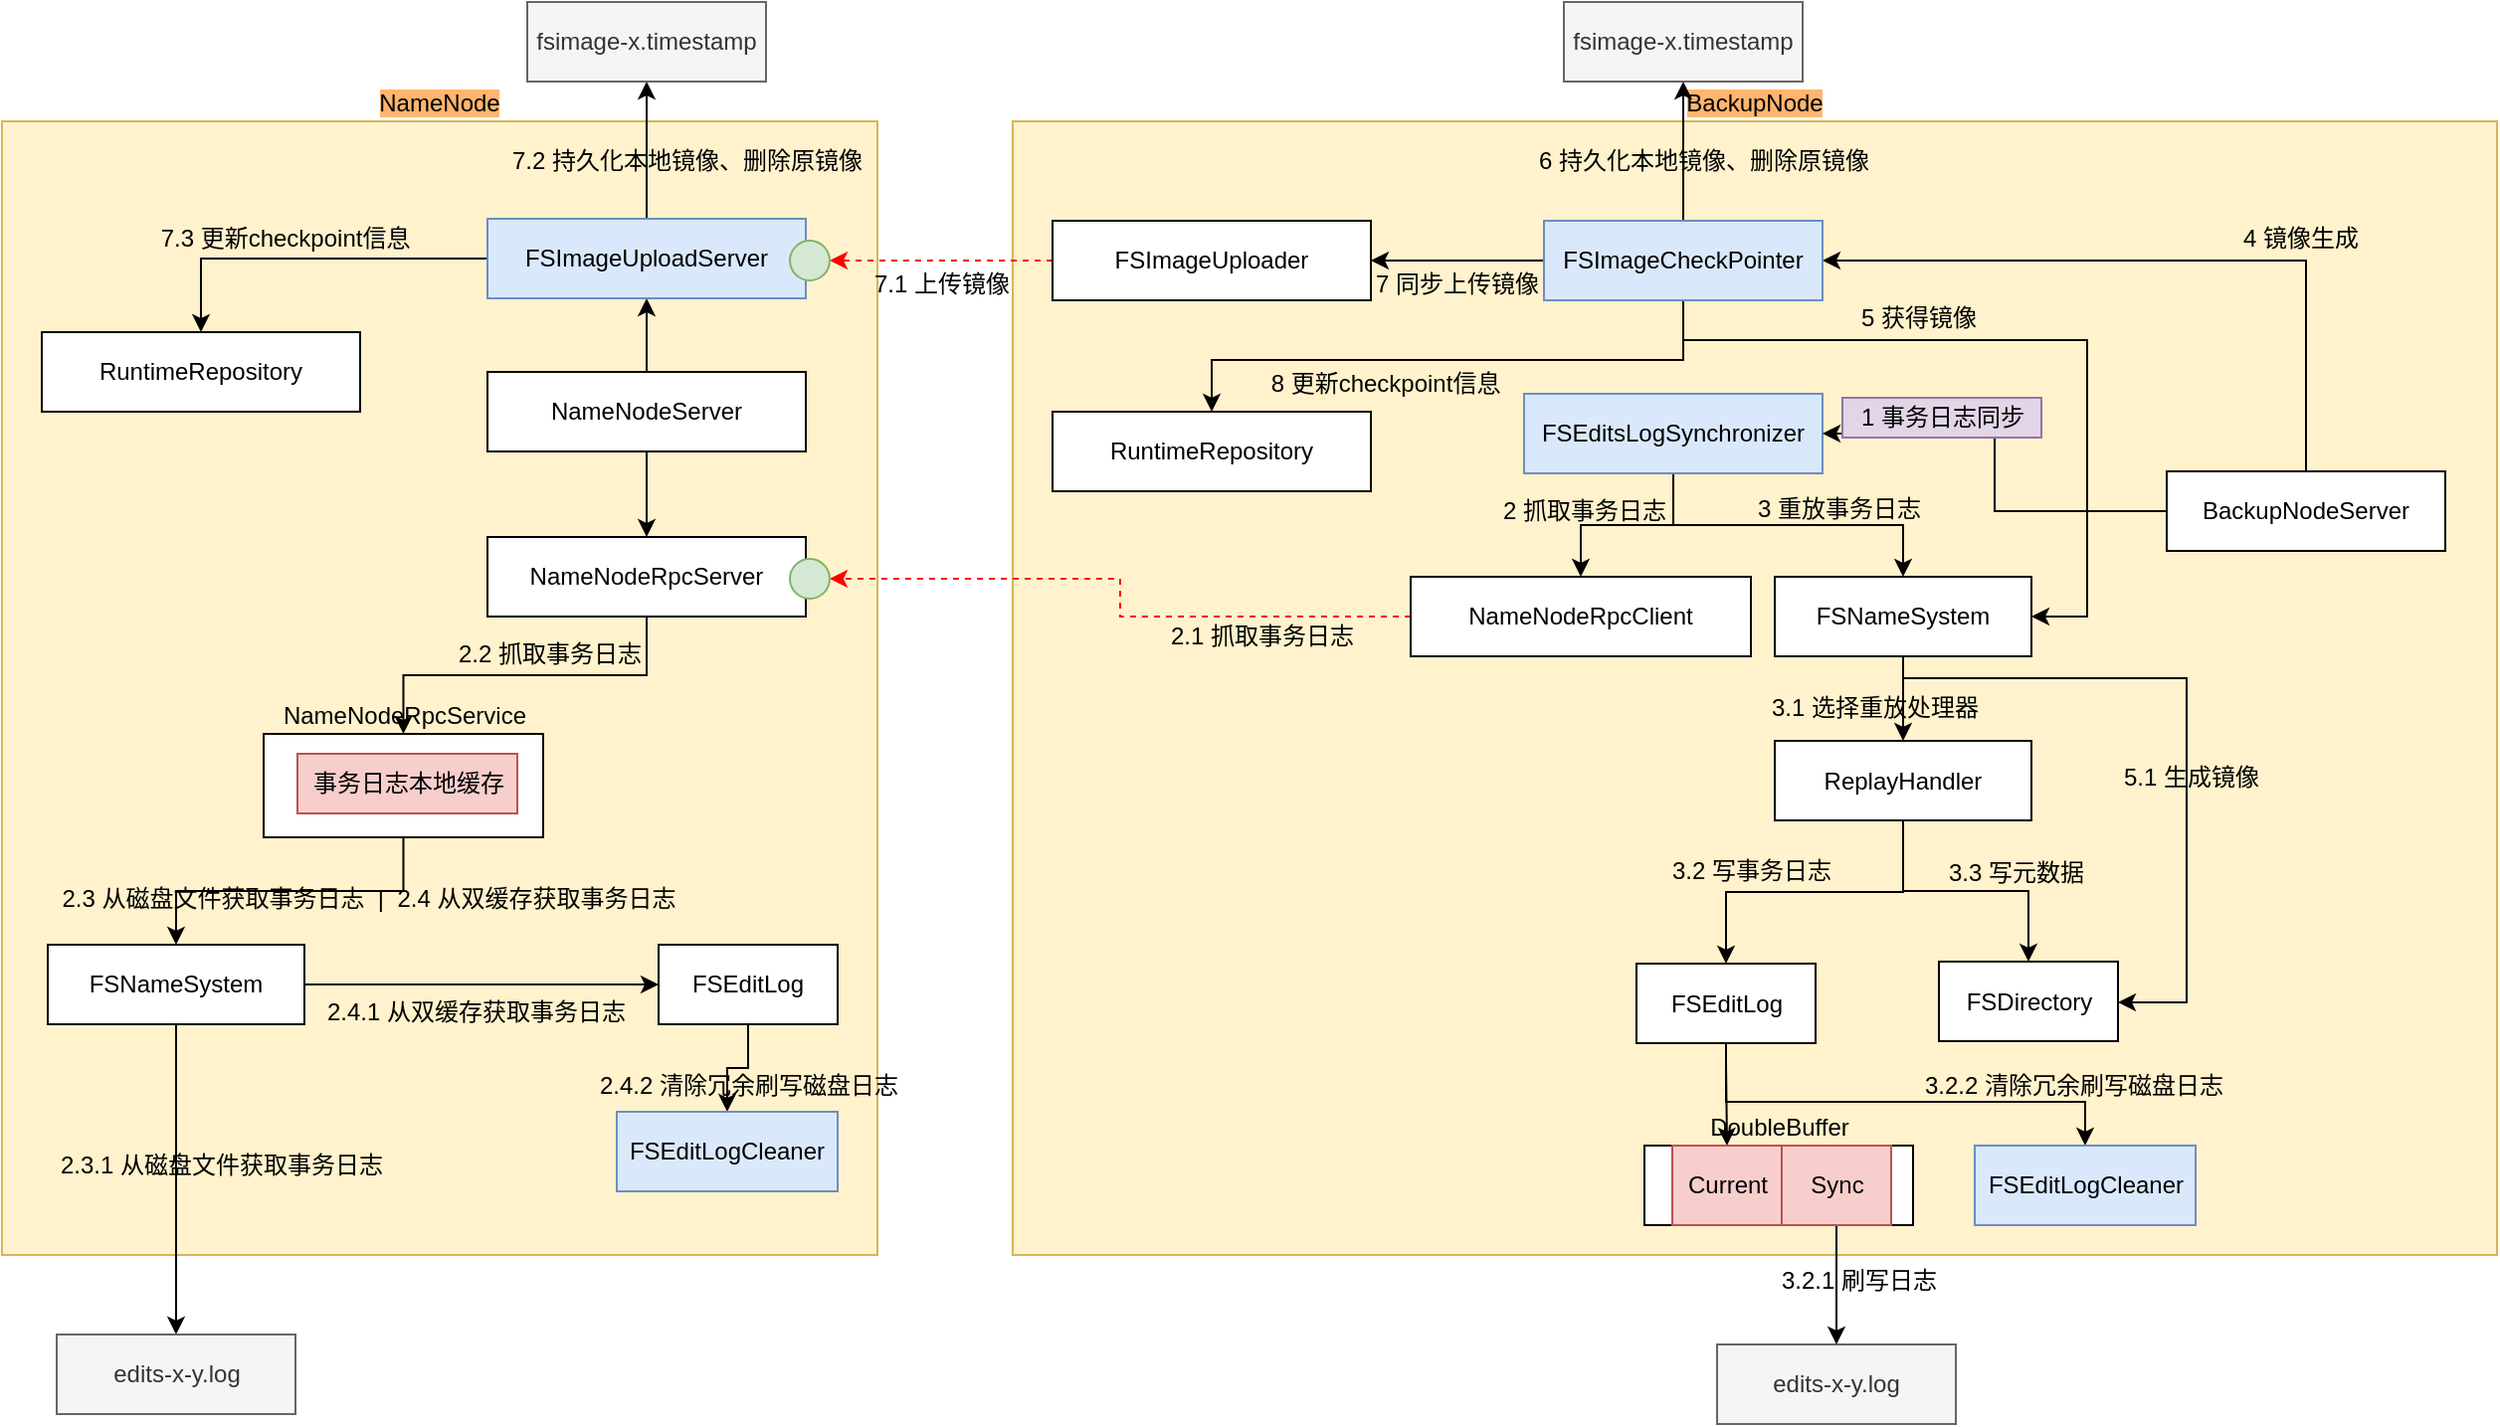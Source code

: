 <mxfile version="15.8.7" type="device"><diagram id="waiGSyyG22LT-aKKZDo8" name="第 1 页"><mxGraphModel dx="2399" dy="2401" grid="1" gridSize="10" guides="1" tooltips="1" connect="1" arrows="1" fold="1" page="1" pageScale="1" pageWidth="827" pageHeight="1169" math="0" shadow="0"><root><mxCell id="0"/><mxCell id="1" parent="0"/><mxCell id="rDz-PDgdTgbrE1-TCpwS-2" value="&lt;span style=&quot;&quot;&gt;NameNode&lt;/span&gt;" style="rounded=0;whiteSpace=wrap;html=1;fillColor=#fff2cc;strokeColor=#d6b656;labelPosition=center;verticalLabelPosition=top;align=center;verticalAlign=bottom;labelBorderColor=none;labelBackgroundColor=#FFB570;" parent="1" vertex="1"><mxGeometry x="-780" y="-1080" width="440" height="570" as="geometry"/></mxCell><mxCell id="L1q1lAa6q2ubZgtXBXZw-65" style="edgeStyle=orthogonalEdgeStyle;rounded=0;orthogonalLoop=1;jettySize=auto;html=1;strokeColor=#000000;" edge="1" parent="1" source="rDz-PDgdTgbrE1-TCpwS-5" target="L1q1lAa6q2ubZgtXBXZw-64"><mxGeometry relative="1" as="geometry"/></mxCell><mxCell id="L1q1lAa6q2ubZgtXBXZw-71" style="edgeStyle=orthogonalEdgeStyle;rounded=0;orthogonalLoop=1;jettySize=auto;html=1;strokeColor=#000000;" edge="1" parent="1" source="rDz-PDgdTgbrE1-TCpwS-5" target="L1q1lAa6q2ubZgtXBXZw-70"><mxGeometry relative="1" as="geometry"/></mxCell><mxCell id="rDz-PDgdTgbrE1-TCpwS-5" value="&lt;span style=&quot;text-align: left&quot;&gt;FSNameSystem&lt;/span&gt;" style="rounded=0;whiteSpace=wrap;html=1;labelPosition=center;verticalLabelPosition=middle;align=center;verticalAlign=middle;" parent="1" vertex="1"><mxGeometry x="-757" y="-666" width="129" height="40" as="geometry"/></mxCell><mxCell id="-xkuN6hQDp7GZXVbP_bj-12" style="edgeStyle=orthogonalEdgeStyle;rounded=0;orthogonalLoop=1;jettySize=auto;html=1;" parent="1" source="rDz-PDgdTgbrE1-TCpwS-6" target="rDz-PDgdTgbrE1-TCpwS-59" edge="1"><mxGeometry relative="1" as="geometry"/></mxCell><mxCell id="rDz-PDgdTgbrE1-TCpwS-6" value="&lt;span style=&quot;text-align: left&quot;&gt;NameNodeRpcServer&lt;br&gt;&lt;/span&gt;" style="rounded=0;whiteSpace=wrap;html=1;labelPosition=center;verticalLabelPosition=middle;align=center;verticalAlign=middle;" parent="1" vertex="1"><mxGeometry x="-536" y="-871" width="160" height="40" as="geometry"/></mxCell><mxCell id="rDz-PDgdTgbrE1-TCpwS-10" value="BackupNode" style="rounded=0;whiteSpace=wrap;html=1;fillColor=#fff2cc;strokeColor=#d6b656;labelPosition=center;verticalLabelPosition=top;align=center;verticalAlign=bottom;labelBackgroundColor=#FFB570;" parent="1" vertex="1"><mxGeometry x="-272" y="-1080" width="746" height="570" as="geometry"/></mxCell><mxCell id="L1q1lAa6q2ubZgtXBXZw-3" style="edgeStyle=orthogonalEdgeStyle;rounded=0;orthogonalLoop=1;jettySize=auto;html=1;" edge="1" parent="1" source="rDz-PDgdTgbrE1-TCpwS-11" target="L1q1lAa6q2ubZgtXBXZw-2"><mxGeometry relative="1" as="geometry"/></mxCell><mxCell id="L1q1lAa6q2ubZgtXBXZw-9" style="edgeStyle=orthogonalEdgeStyle;rounded=0;orthogonalLoop=1;jettySize=auto;html=1;strokeColor=#000000;" edge="1" parent="1" source="rDz-PDgdTgbrE1-TCpwS-11" target="L1q1lAa6q2ubZgtXBXZw-8"><mxGeometry relative="1" as="geometry"/></mxCell><mxCell id="rDz-PDgdTgbrE1-TCpwS-11" value="&lt;div style=&quot;text-align: center&quot;&gt;&lt;span style=&quot;text-align: left&quot;&gt;FSEditsLogSynchronizer&lt;/span&gt;&lt;/div&gt;" style="rounded=0;whiteSpace=wrap;html=1;labelPosition=center;verticalLabelPosition=middle;align=center;verticalAlign=middle;fillColor=#dae8fc;strokeColor=#6c8ebf;" parent="1" vertex="1"><mxGeometry x="-15" y="-943" width="150" height="40" as="geometry"/></mxCell><mxCell id="L1q1lAa6q2ubZgtXBXZw-51" style="edgeStyle=orthogonalEdgeStyle;rounded=0;orthogonalLoop=1;jettySize=auto;html=1;entryX=0.5;entryY=0;entryDx=0;entryDy=0;strokeColor=#000000;" edge="1" parent="1" source="rDz-PDgdTgbrE1-TCpwS-59" target="rDz-PDgdTgbrE1-TCpwS-5"><mxGeometry relative="1" as="geometry"/></mxCell><mxCell id="rDz-PDgdTgbrE1-TCpwS-59" value="&lt;span style=&quot;text-align: left&quot;&gt;NameNodeRpcService&lt;br&gt;&lt;/span&gt;" style="rounded=0;whiteSpace=wrap;html=1;labelPosition=center;verticalLabelPosition=top;align=center;verticalAlign=bottom;" parent="1" vertex="1"><mxGeometry x="-648.5" y="-772" width="140.5" height="52" as="geometry"/></mxCell><mxCell id="-xkuN6hQDp7GZXVbP_bj-4" style="edgeStyle=orthogonalEdgeStyle;rounded=0;orthogonalLoop=1;jettySize=auto;html=1;" parent="1" source="-xkuN6hQDp7GZXVbP_bj-3" target="rDz-PDgdTgbrE1-TCpwS-11" edge="1"><mxGeometry relative="1" as="geometry"/></mxCell><mxCell id="-xkuN6hQDp7GZXVbP_bj-6" style="edgeStyle=orthogonalEdgeStyle;rounded=0;orthogonalLoop=1;jettySize=auto;html=1;entryX=1;entryY=0.5;entryDx=0;entryDy=0;" parent="1" source="-xkuN6hQDp7GZXVbP_bj-3" target="-xkuN6hQDp7GZXVbP_bj-5" edge="1"><mxGeometry relative="1" as="geometry"><Array as="points"><mxPoint x="378" y="-1010"/></Array></mxGeometry></mxCell><mxCell id="-xkuN6hQDp7GZXVbP_bj-3" value="&lt;span style=&quot;text-align: left&quot;&gt;BackupNodeServer&lt;br&gt;&lt;/span&gt;" style="rounded=0;whiteSpace=wrap;html=1;labelPosition=center;verticalLabelPosition=middle;align=center;verticalAlign=middle;" parent="1" vertex="1"><mxGeometry x="308" y="-904" width="140" height="40" as="geometry"/></mxCell><mxCell id="L1q1lAa6q2ubZgtXBXZw-30" style="edgeStyle=orthogonalEdgeStyle;rounded=0;orthogonalLoop=1;jettySize=auto;html=1;entryX=1;entryY=0.5;entryDx=0;entryDy=0;strokeColor=#000000;" edge="1" parent="1" source="-xkuN6hQDp7GZXVbP_bj-5" target="L1q1lAa6q2ubZgtXBXZw-8"><mxGeometry relative="1" as="geometry"><Array as="points"><mxPoint x="65" y="-970"/><mxPoint x="268" y="-970"/><mxPoint x="268" y="-831"/></Array></mxGeometry></mxCell><mxCell id="L1q1lAa6q2ubZgtXBXZw-36" style="edgeStyle=orthogonalEdgeStyle;rounded=0;orthogonalLoop=1;jettySize=auto;html=1;entryX=0.5;entryY=1;entryDx=0;entryDy=0;strokeColor=#000000;" edge="1" parent="1" source="-xkuN6hQDp7GZXVbP_bj-5" target="L1q1lAa6q2ubZgtXBXZw-35"><mxGeometry relative="1" as="geometry"/></mxCell><mxCell id="L1q1lAa6q2ubZgtXBXZw-39" style="edgeStyle=orthogonalEdgeStyle;rounded=0;orthogonalLoop=1;jettySize=auto;html=1;strokeColor=#000000;" edge="1" parent="1" source="-xkuN6hQDp7GZXVbP_bj-5" target="L1q1lAa6q2ubZgtXBXZw-38"><mxGeometry relative="1" as="geometry"/></mxCell><mxCell id="L1q1lAa6q2ubZgtXBXZw-42" style="edgeStyle=orthogonalEdgeStyle;rounded=0;orthogonalLoop=1;jettySize=auto;html=1;entryX=0.5;entryY=0;entryDx=0;entryDy=0;strokeColor=#000000;" edge="1" parent="1" source="-xkuN6hQDp7GZXVbP_bj-5" target="L1q1lAa6q2ubZgtXBXZw-41"><mxGeometry relative="1" as="geometry"><Array as="points"><mxPoint x="65" y="-960"/><mxPoint x="-172" y="-960"/></Array></mxGeometry></mxCell><mxCell id="-xkuN6hQDp7GZXVbP_bj-5" value="&lt;div style=&quot;text-align: left&quot;&gt;FSImageCheckPointer&lt;br&gt;&lt;/div&gt;" style="rounded=0;whiteSpace=wrap;html=1;labelPosition=center;verticalLabelPosition=middle;align=center;verticalAlign=middle;fillColor=#dae8fc;strokeColor=#6c8ebf;" parent="1" vertex="1"><mxGeometry x="-5" y="-1030" width="140" height="40" as="geometry"/></mxCell><mxCell id="-xkuN6hQDp7GZXVbP_bj-9" style="edgeStyle=orthogonalEdgeStyle;rounded=0;orthogonalLoop=1;jettySize=auto;html=1;entryX=0.5;entryY=0;entryDx=0;entryDy=0;" parent="1" source="-xkuN6hQDp7GZXVbP_bj-8" target="rDz-PDgdTgbrE1-TCpwS-6" edge="1"><mxGeometry relative="1" as="geometry"/></mxCell><mxCell id="L1q1lAa6q2ubZgtXBXZw-49" style="edgeStyle=orthogonalEdgeStyle;rounded=0;orthogonalLoop=1;jettySize=auto;html=1;entryX=0.5;entryY=1;entryDx=0;entryDy=0;strokeColor=#000000;" edge="1" parent="1" source="-xkuN6hQDp7GZXVbP_bj-8" target="L1q1lAa6q2ubZgtXBXZw-45"><mxGeometry relative="1" as="geometry"/></mxCell><mxCell id="-xkuN6hQDp7GZXVbP_bj-8" value="&lt;span style=&quot;text-align: left&quot;&gt;NameNodeServer&lt;br&gt;&lt;/span&gt;" style="rounded=0;whiteSpace=wrap;html=1;labelPosition=center;verticalLabelPosition=middle;align=center;verticalAlign=middle;" parent="1" vertex="1"><mxGeometry x="-536" y="-954" width="160" height="40" as="geometry"/></mxCell><mxCell id="L1q1lAa6q2ubZgtXBXZw-1" value="1 事务日志同步" style="text;html=1;align=center;verticalAlign=middle;resizable=0;points=[];autosize=1;strokeColor=#9673a6;fillColor=#e1d5e7;" vertex="1" parent="1"><mxGeometry x="145" y="-941" width="100" height="20" as="geometry"/></mxCell><mxCell id="L1q1lAa6q2ubZgtXBXZw-6" style="edgeStyle=orthogonalEdgeStyle;rounded=0;orthogonalLoop=1;jettySize=auto;html=1;entryX=1;entryY=0.5;entryDx=0;entryDy=0;dashed=1;strokeColor=#FF0000;" edge="1" parent="1" source="L1q1lAa6q2ubZgtXBXZw-2" target="L1q1lAa6q2ubZgtXBXZw-5"><mxGeometry relative="1" as="geometry"/></mxCell><mxCell id="L1q1lAa6q2ubZgtXBXZw-2" value="&lt;span style=&quot;text-align: left&quot;&gt;NameNodeRpcClient&lt;br&gt;&lt;/span&gt;" style="rounded=0;whiteSpace=wrap;html=1;labelPosition=center;verticalLabelPosition=middle;align=center;verticalAlign=middle;" vertex="1" parent="1"><mxGeometry x="-72" y="-851" width="171" height="40" as="geometry"/></mxCell><mxCell id="L1q1lAa6q2ubZgtXBXZw-4" value="2 抓取事务日志" style="text;html=1;align=center;verticalAlign=middle;resizable=0;points=[];autosize=1;strokeColor=none;fillColor=none;" vertex="1" parent="1"><mxGeometry x="-35" y="-894" width="100" height="20" as="geometry"/></mxCell><mxCell id="L1q1lAa6q2ubZgtXBXZw-5" value="" style="ellipse;whiteSpace=wrap;html=1;aspect=fixed;fillColor=#d5e8d4;strokeColor=#82b366;" vertex="1" parent="1"><mxGeometry x="-384" y="-860" width="20" height="20" as="geometry"/></mxCell><mxCell id="L1q1lAa6q2ubZgtXBXZw-7" value="2.1 抓取事务日志" style="text;html=1;align=center;verticalAlign=middle;resizable=0;points=[];autosize=1;strokeColor=none;fillColor=none;" vertex="1" parent="1"><mxGeometry x="-202" y="-831" width="110" height="20" as="geometry"/></mxCell><mxCell id="L1q1lAa6q2ubZgtXBXZw-12" style="edgeStyle=orthogonalEdgeStyle;rounded=0;orthogonalLoop=1;jettySize=auto;html=1;entryX=0.5;entryY=0;entryDx=0;entryDy=0;strokeColor=#000000;" edge="1" parent="1" source="L1q1lAa6q2ubZgtXBXZw-8" target="L1q1lAa6q2ubZgtXBXZw-11"><mxGeometry relative="1" as="geometry"/></mxCell><mxCell id="L1q1lAa6q2ubZgtXBXZw-33" style="edgeStyle=orthogonalEdgeStyle;rounded=0;orthogonalLoop=1;jettySize=auto;html=1;strokeColor=#000000;" edge="1" parent="1" source="L1q1lAa6q2ubZgtXBXZw-8" target="L1q1lAa6q2ubZgtXBXZw-15"><mxGeometry relative="1" as="geometry"><Array as="points"><mxPoint x="175" y="-800"/><mxPoint x="318" y="-800"/><mxPoint x="318" y="-637"/></Array></mxGeometry></mxCell><mxCell id="L1q1lAa6q2ubZgtXBXZw-8" value="&lt;span style=&quot;text-align: left&quot;&gt;FSNameSystem&lt;/span&gt;" style="rounded=0;whiteSpace=wrap;html=1;labelPosition=center;verticalLabelPosition=middle;align=center;verticalAlign=middle;" vertex="1" parent="1"><mxGeometry x="111" y="-851" width="129" height="40" as="geometry"/></mxCell><mxCell id="L1q1lAa6q2ubZgtXBXZw-10" value="3 重放事务日志" style="text;html=1;align=center;verticalAlign=middle;resizable=0;points=[];autosize=1;strokeColor=none;fillColor=none;" vertex="1" parent="1"><mxGeometry x="93" y="-895" width="100" height="20" as="geometry"/></mxCell><mxCell id="L1q1lAa6q2ubZgtXBXZw-11" value="&lt;div style=&quot;text-align: left&quot;&gt;&lt;span&gt;ReplayHandler&lt;/span&gt;&lt;/div&gt;" style="rounded=0;whiteSpace=wrap;html=1;labelPosition=center;verticalLabelPosition=middle;align=center;verticalAlign=middle;" vertex="1" parent="1"><mxGeometry x="111" y="-768.5" width="129" height="40" as="geometry"/></mxCell><mxCell id="L1q1lAa6q2ubZgtXBXZw-13" style="edgeStyle=orthogonalEdgeStyle;rounded=0;orthogonalLoop=1;jettySize=auto;html=1;exitX=0.5;exitY=1;exitDx=0;exitDy=0;" edge="1" parent="1" target="L1q1lAa6q2ubZgtXBXZw-18" source="L1q1lAa6q2ubZgtXBXZw-11"><mxGeometry relative="1" as="geometry"><mxPoint x="187.071" y="-676" as="sourcePoint"/></mxGeometry></mxCell><mxCell id="L1q1lAa6q2ubZgtXBXZw-14" style="edgeStyle=orthogonalEdgeStyle;rounded=0;orthogonalLoop=1;jettySize=auto;html=1;exitX=0.5;exitY=1;exitDx=0;exitDy=0;" edge="1" parent="1" target="L1q1lAa6q2ubZgtXBXZw-15" source="L1q1lAa6q2ubZgtXBXZw-11"><mxGeometry relative="1" as="geometry"><mxPoint x="187.071" y="-676" as="sourcePoint"/></mxGeometry></mxCell><mxCell id="L1q1lAa6q2ubZgtXBXZw-15" value="&lt;div style=&quot;text-align: left&quot;&gt;FSDirectory&lt;br&gt;&lt;/div&gt;" style="rounded=0;whiteSpace=wrap;html=1;labelPosition=center;verticalLabelPosition=middle;align=center;verticalAlign=middle;" vertex="1" parent="1"><mxGeometry x="193.5" y="-657.5" width="90" height="40" as="geometry"/></mxCell><mxCell id="L1q1lAa6q2ubZgtXBXZw-16" style="edgeStyle=orthogonalEdgeStyle;rounded=0;orthogonalLoop=1;jettySize=auto;html=1;entryX=0.5;entryY=0;entryDx=0;entryDy=0;" edge="1" parent="1" target="L1q1lAa6q2ubZgtXBXZw-21"><mxGeometry relative="1" as="geometry"><mxPoint x="86.5" y="-606.5" as="sourcePoint"/></mxGeometry></mxCell><mxCell id="L1q1lAa6q2ubZgtXBXZw-17" style="edgeStyle=orthogonalEdgeStyle;rounded=0;orthogonalLoop=1;jettySize=auto;html=1;entryX=0.5;entryY=0;entryDx=0;entryDy=0;" edge="1" parent="1" source="L1q1lAa6q2ubZgtXBXZw-18" target="L1q1lAa6q2ubZgtXBXZw-24"><mxGeometry relative="1" as="geometry"><mxPoint x="86.5" y="-606.5" as="sourcePoint"/><Array as="points"><mxPoint x="86.5" y="-587"/><mxPoint x="267.5" y="-587"/></Array></mxGeometry></mxCell><mxCell id="L1q1lAa6q2ubZgtXBXZw-18" value="&lt;div style=&quot;text-align: left&quot;&gt;FSEditLog&lt;br&gt;&lt;/div&gt;" style="rounded=0;whiteSpace=wrap;html=1;labelPosition=center;verticalLabelPosition=middle;align=center;verticalAlign=middle;" vertex="1" parent="1"><mxGeometry x="41.5" y="-656.5" width="90" height="40" as="geometry"/></mxCell><mxCell id="L1q1lAa6q2ubZgtXBXZw-19" value="&lt;div style=&quot;text-align: center&quot;&gt;edits-x-y.log&lt;br&gt;&lt;/div&gt;" style="rounded=0;whiteSpace=wrap;html=1;labelPosition=center;verticalLabelPosition=middle;align=center;verticalAlign=middle;fillColor=#f5f5f5;fontColor=#333333;strokeColor=#666666;" vertex="1" parent="1"><mxGeometry x="82" y="-465" width="120" height="40" as="geometry"/></mxCell><mxCell id="L1q1lAa6q2ubZgtXBXZw-20" value="&lt;div style=&quot;text-align: left&quot;&gt;DoubleBuffer&lt;/div&gt;" style="rounded=0;whiteSpace=wrap;html=1;labelPosition=center;verticalLabelPosition=top;align=center;verticalAlign=bottom;" vertex="1" parent="1"><mxGeometry x="45.5" y="-565" width="135" height="40" as="geometry"/></mxCell><mxCell id="L1q1lAa6q2ubZgtXBXZw-21" value="&lt;div style=&quot;text-align: left&quot;&gt;Current&lt;/div&gt;" style="rounded=0;whiteSpace=wrap;html=1;labelPosition=center;verticalLabelPosition=middle;align=center;verticalAlign=middle;fillColor=#f8cecc;strokeColor=#b85450;" vertex="1" parent="1"><mxGeometry x="59.5" y="-565" width="55" height="40" as="geometry"/></mxCell><mxCell id="L1q1lAa6q2ubZgtXBXZw-22" style="edgeStyle=orthogonalEdgeStyle;rounded=0;orthogonalLoop=1;jettySize=auto;html=1;entryX=0.5;entryY=0;entryDx=0;entryDy=0;" edge="1" parent="1" source="L1q1lAa6q2ubZgtXBXZw-23" target="L1q1lAa6q2ubZgtXBXZw-19"><mxGeometry relative="1" as="geometry"/></mxCell><mxCell id="L1q1lAa6q2ubZgtXBXZw-23" value="&lt;div style=&quot;text-align: left&quot;&gt;Sync&lt;/div&gt;" style="rounded=0;whiteSpace=wrap;html=1;labelPosition=center;verticalLabelPosition=middle;align=center;verticalAlign=middle;fillColor=#f8cecc;strokeColor=#b85450;" vertex="1" parent="1"><mxGeometry x="114.5" y="-565" width="55" height="40" as="geometry"/></mxCell><mxCell id="L1q1lAa6q2ubZgtXBXZw-24" value="&lt;div style=&quot;text-align: left&quot;&gt;FSEditLogCleaner&lt;br&gt;&lt;/div&gt;" style="rounded=0;whiteSpace=wrap;html=1;labelPosition=center;verticalLabelPosition=middle;align=center;verticalAlign=middle;fillColor=#dae8fc;strokeColor=#6c8ebf;" vertex="1" parent="1"><mxGeometry x="211.5" y="-565" width="111" height="40" as="geometry"/></mxCell><mxCell id="L1q1lAa6q2ubZgtXBXZw-25" value="3.2 写事务日志" style="text;html=1;align=center;verticalAlign=middle;resizable=0;points=[];autosize=1;strokeColor=none;fillColor=none;" vertex="1" parent="1"><mxGeometry x="48.5" y="-713.5" width="100" height="20" as="geometry"/></mxCell><mxCell id="L1q1lAa6q2ubZgtXBXZw-26" value="3.3 写元数据" style="text;html=1;align=center;verticalAlign=middle;resizable=0;points=[];autosize=1;strokeColor=none;fillColor=none;" vertex="1" parent="1"><mxGeometry x="192" y="-712" width="80" height="20" as="geometry"/></mxCell><mxCell id="L1q1lAa6q2ubZgtXBXZw-27" value="3.2.1 刷写日志" style="text;html=1;align=center;verticalAlign=middle;resizable=0;points=[];autosize=1;strokeColor=none;fillColor=none;" vertex="1" parent="1"><mxGeometry x="107.5" y="-507" width="90" height="20" as="geometry"/></mxCell><mxCell id="L1q1lAa6q2ubZgtXBXZw-28" value="3.2.2 清除冗余刷写磁盘日志" style="text;html=1;align=center;verticalAlign=middle;resizable=0;points=[];autosize=1;strokeColor=none;fillColor=none;" vertex="1" parent="1"><mxGeometry x="175.5" y="-605" width="170" height="20" as="geometry"/></mxCell><mxCell id="L1q1lAa6q2ubZgtXBXZw-29" value="4 镜像生成" style="text;html=1;align=center;verticalAlign=middle;resizable=0;points=[];autosize=1;strokeColor=none;fillColor=none;" vertex="1" parent="1"><mxGeometry x="340" y="-1031" width="70" height="20" as="geometry"/></mxCell><mxCell id="L1q1lAa6q2ubZgtXBXZw-31" value="5 获得镜像" style="text;html=1;align=center;verticalAlign=middle;resizable=0;points=[];autosize=1;strokeColor=none;fillColor=none;" vertex="1" parent="1"><mxGeometry x="148" y="-991" width="70" height="20" as="geometry"/></mxCell><mxCell id="L1q1lAa6q2ubZgtXBXZw-32" value="3.1 选择重放处理器" style="text;html=1;align=center;verticalAlign=middle;resizable=0;points=[];autosize=1;strokeColor=none;fillColor=none;" vertex="1" parent="1"><mxGeometry x="101" y="-795" width="120" height="20" as="geometry"/></mxCell><mxCell id="L1q1lAa6q2ubZgtXBXZw-34" value="5.1 生成镜像" style="text;html=1;align=center;verticalAlign=middle;resizable=0;points=[];autosize=1;strokeColor=none;fillColor=none;" vertex="1" parent="1"><mxGeometry x="280" y="-760" width="80" height="20" as="geometry"/></mxCell><mxCell id="L1q1lAa6q2ubZgtXBXZw-35" value="&lt;div style=&quot;text-align: center&quot;&gt;fsimage-x.timestamp&lt;br&gt;&lt;/div&gt;" style="rounded=0;whiteSpace=wrap;html=1;labelPosition=center;verticalLabelPosition=middle;align=center;verticalAlign=middle;fillColor=#f5f5f5;fontColor=#333333;strokeColor=#666666;" vertex="1" parent="1"><mxGeometry x="5" y="-1140" width="120" height="40" as="geometry"/></mxCell><mxCell id="L1q1lAa6q2ubZgtXBXZw-37" value="6 持久化本地镜像、删除原镜像" style="text;html=1;align=center;verticalAlign=middle;resizable=0;points=[];autosize=1;strokeColor=none;fillColor=none;" vertex="1" parent="1"><mxGeometry x="-15" y="-1070" width="180" height="20" as="geometry"/></mxCell><mxCell id="L1q1lAa6q2ubZgtXBXZw-47" style="edgeStyle=orthogonalEdgeStyle;rounded=0;orthogonalLoop=1;jettySize=auto;html=1;entryX=1;entryY=0.5;entryDx=0;entryDy=0;strokeColor=#FF0000;dashed=1;" edge="1" parent="1" source="L1q1lAa6q2ubZgtXBXZw-38" target="L1q1lAa6q2ubZgtXBXZw-46"><mxGeometry relative="1" as="geometry"/></mxCell><mxCell id="L1q1lAa6q2ubZgtXBXZw-38" value="&lt;span style=&quot;text-align: left&quot;&gt;FSImageUploader&lt;br&gt;&lt;/span&gt;" style="rounded=0;whiteSpace=wrap;html=1;labelPosition=center;verticalLabelPosition=middle;align=center;verticalAlign=middle;" vertex="1" parent="1"><mxGeometry x="-252" y="-1030" width="160" height="40" as="geometry"/></mxCell><mxCell id="L1q1lAa6q2ubZgtXBXZw-40" value="7 同步上传镜像" style="text;html=1;align=center;verticalAlign=middle;resizable=0;points=[];autosize=1;strokeColor=none;fillColor=none;" vertex="1" parent="1"><mxGeometry x="-99" y="-1008" width="100" height="20" as="geometry"/></mxCell><mxCell id="L1q1lAa6q2ubZgtXBXZw-41" value="&lt;span style=&quot;text-align: left&quot;&gt;RuntimeRepository&lt;br&gt;&lt;/span&gt;" style="rounded=0;whiteSpace=wrap;html=1;labelPosition=center;verticalLabelPosition=middle;align=center;verticalAlign=middle;" vertex="1" parent="1"><mxGeometry x="-252" y="-934" width="160" height="40" as="geometry"/></mxCell><mxCell id="L1q1lAa6q2ubZgtXBXZw-43" value="8 更新checkpoint信息" style="text;html=1;align=center;verticalAlign=middle;resizable=0;points=[];autosize=1;strokeColor=none;fillColor=none;" vertex="1" parent="1"><mxGeometry x="-150" y="-958" width="130" height="20" as="geometry"/></mxCell><mxCell id="L1q1lAa6q2ubZgtXBXZw-58" style="edgeStyle=orthogonalEdgeStyle;rounded=0;orthogonalLoop=1;jettySize=auto;html=1;strokeColor=#000000;" edge="1" parent="1" source="L1q1lAa6q2ubZgtXBXZw-45" target="L1q1lAa6q2ubZgtXBXZw-56"><mxGeometry relative="1" as="geometry"/></mxCell><mxCell id="L1q1lAa6q2ubZgtXBXZw-61" style="edgeStyle=orthogonalEdgeStyle;rounded=0;orthogonalLoop=1;jettySize=auto;html=1;entryX=0.5;entryY=0;entryDx=0;entryDy=0;strokeColor=#000000;" edge="1" parent="1" source="L1q1lAa6q2ubZgtXBXZw-45" target="L1q1lAa6q2ubZgtXBXZw-60"><mxGeometry relative="1" as="geometry"/></mxCell><mxCell id="L1q1lAa6q2ubZgtXBXZw-45" value="&lt;span style=&quot;text-align: left&quot;&gt;FSImageUploadServer&lt;br&gt;&lt;/span&gt;" style="rounded=0;whiteSpace=wrap;html=1;labelPosition=center;verticalLabelPosition=middle;align=center;verticalAlign=middle;fillColor=#dae8fc;strokeColor=#6c8ebf;" vertex="1" parent="1"><mxGeometry x="-536" y="-1031" width="160" height="40" as="geometry"/></mxCell><mxCell id="L1q1lAa6q2ubZgtXBXZw-46" value="" style="ellipse;whiteSpace=wrap;html=1;aspect=fixed;fillColor=#d5e8d4;strokeColor=#82b366;" vertex="1" parent="1"><mxGeometry x="-384" y="-1020" width="20" height="20" as="geometry"/></mxCell><mxCell id="L1q1lAa6q2ubZgtXBXZw-48" value="7.1 上传镜像" style="text;html=1;align=center;verticalAlign=middle;resizable=0;points=[];autosize=1;strokeColor=none;fillColor=none;" vertex="1" parent="1"><mxGeometry x="-348" y="-1008" width="80" height="20" as="geometry"/></mxCell><mxCell id="L1q1lAa6q2ubZgtXBXZw-50" value="2.2 抓取事务日志" style="text;html=1;align=center;verticalAlign=middle;resizable=0;points=[];autosize=1;strokeColor=none;fillColor=none;" vertex="1" parent="1"><mxGeometry x="-560" y="-822" width="110" height="20" as="geometry"/></mxCell><mxCell id="L1q1lAa6q2ubZgtXBXZw-52" value="&lt;span style=&quot;text-align: left&quot;&gt;事务日志本地缓存&lt;br&gt;&lt;/span&gt;" style="rounded=0;whiteSpace=wrap;html=1;labelPosition=center;verticalLabelPosition=middle;align=center;verticalAlign=middle;fillColor=#f8cecc;strokeColor=#b85450;" vertex="1" parent="1"><mxGeometry x="-631.5" y="-762" width="110.5" height="30" as="geometry"/></mxCell><mxCell id="L1q1lAa6q2ubZgtXBXZw-54" value="2.3 从磁盘文件获取事务日志&amp;nbsp; |&amp;nbsp; 2.4 从双缓存获取事务日志" style="text;html=1;align=center;verticalAlign=middle;resizable=0;points=[];autosize=1;strokeColor=none;fillColor=none;" vertex="1" parent="1"><mxGeometry x="-756.5" y="-699" width="320" height="20" as="geometry"/></mxCell><mxCell id="L1q1lAa6q2ubZgtXBXZw-56" value="&lt;div style=&quot;text-align: center&quot;&gt;fsimage-x.timestamp&lt;br&gt;&lt;/div&gt;" style="rounded=0;whiteSpace=wrap;html=1;labelPosition=center;verticalLabelPosition=middle;align=center;verticalAlign=middle;fillColor=#f5f5f5;fontColor=#333333;strokeColor=#666666;" vertex="1" parent="1"><mxGeometry x="-516" y="-1140" width="120" height="40" as="geometry"/></mxCell><mxCell id="L1q1lAa6q2ubZgtXBXZw-59" value="7.2 持久化本地镜像、删除原镜像" style="text;html=1;align=center;verticalAlign=middle;resizable=0;points=[];autosize=1;strokeColor=none;fillColor=none;" vertex="1" parent="1"><mxGeometry x="-531" y="-1070" width="190" height="20" as="geometry"/></mxCell><mxCell id="L1q1lAa6q2ubZgtXBXZw-60" value="&lt;span style=&quot;text-align: left&quot;&gt;RuntimeRepository&lt;br&gt;&lt;/span&gt;" style="rounded=0;whiteSpace=wrap;html=1;labelPosition=center;verticalLabelPosition=middle;align=center;verticalAlign=middle;" vertex="1" parent="1"><mxGeometry x="-760" y="-974" width="160" height="40" as="geometry"/></mxCell><mxCell id="L1q1lAa6q2ubZgtXBXZw-62" value="7.3 更新checkpoint信息" style="text;html=1;align=center;verticalAlign=middle;resizable=0;points=[];autosize=1;strokeColor=none;fillColor=none;" vertex="1" parent="1"><mxGeometry x="-708" y="-1031" width="140" height="20" as="geometry"/></mxCell><mxCell id="L1q1lAa6q2ubZgtXBXZw-68" style="edgeStyle=orthogonalEdgeStyle;rounded=0;orthogonalLoop=1;jettySize=auto;html=1;strokeColor=#000000;" edge="1" parent="1" source="L1q1lAa6q2ubZgtXBXZw-64" target="L1q1lAa6q2ubZgtXBXZw-67"><mxGeometry relative="1" as="geometry"/></mxCell><mxCell id="L1q1lAa6q2ubZgtXBXZw-64" value="&lt;div style=&quot;text-align: left&quot;&gt;FSEditLog&lt;br&gt;&lt;/div&gt;" style="rounded=0;whiteSpace=wrap;html=1;labelPosition=center;verticalLabelPosition=middle;align=center;verticalAlign=middle;" vertex="1" parent="1"><mxGeometry x="-450" y="-666" width="90" height="40" as="geometry"/></mxCell><mxCell id="L1q1lAa6q2ubZgtXBXZw-66" value="2.4.1 从双缓存获取事务日志" style="text;html=1;align=center;verticalAlign=middle;resizable=0;points=[];autosize=1;strokeColor=none;fillColor=none;" vertex="1" parent="1"><mxGeometry x="-627.5" y="-642.5" width="170" height="20" as="geometry"/></mxCell><mxCell id="L1q1lAa6q2ubZgtXBXZw-67" value="&lt;div style=&quot;text-align: left&quot;&gt;FSEditLogCleaner&lt;br&gt;&lt;/div&gt;" style="rounded=0;whiteSpace=wrap;html=1;labelPosition=center;verticalLabelPosition=middle;align=center;verticalAlign=middle;fillColor=#dae8fc;strokeColor=#6c8ebf;" vertex="1" parent="1"><mxGeometry x="-471" y="-582" width="111" height="40" as="geometry"/></mxCell><mxCell id="L1q1lAa6q2ubZgtXBXZw-69" value="2.4.2 清除冗余刷写磁盘日志" style="text;html=1;align=center;verticalAlign=middle;resizable=0;points=[];autosize=1;strokeColor=none;fillColor=none;" vertex="1" parent="1"><mxGeometry x="-490" y="-605" width="170" height="20" as="geometry"/></mxCell><mxCell id="L1q1lAa6q2ubZgtXBXZw-70" value="&lt;div style=&quot;text-align: center&quot;&gt;edits-x-y.log&lt;br&gt;&lt;/div&gt;" style="rounded=0;whiteSpace=wrap;html=1;labelPosition=center;verticalLabelPosition=middle;align=center;verticalAlign=middle;fillColor=#f5f5f5;fontColor=#333333;strokeColor=#666666;" vertex="1" parent="1"><mxGeometry x="-752.5" y="-470" width="120" height="40" as="geometry"/></mxCell><mxCell id="L1q1lAa6q2ubZgtXBXZw-72" value="2.3.1 从磁盘文件获取事务日志" style="text;html=1;align=center;verticalAlign=middle;resizable=0;points=[];autosize=1;strokeColor=none;fillColor=none;" vertex="1" parent="1"><mxGeometry x="-760" y="-565" width="180" height="20" as="geometry"/></mxCell></root></mxGraphModel></diagram></mxfile>